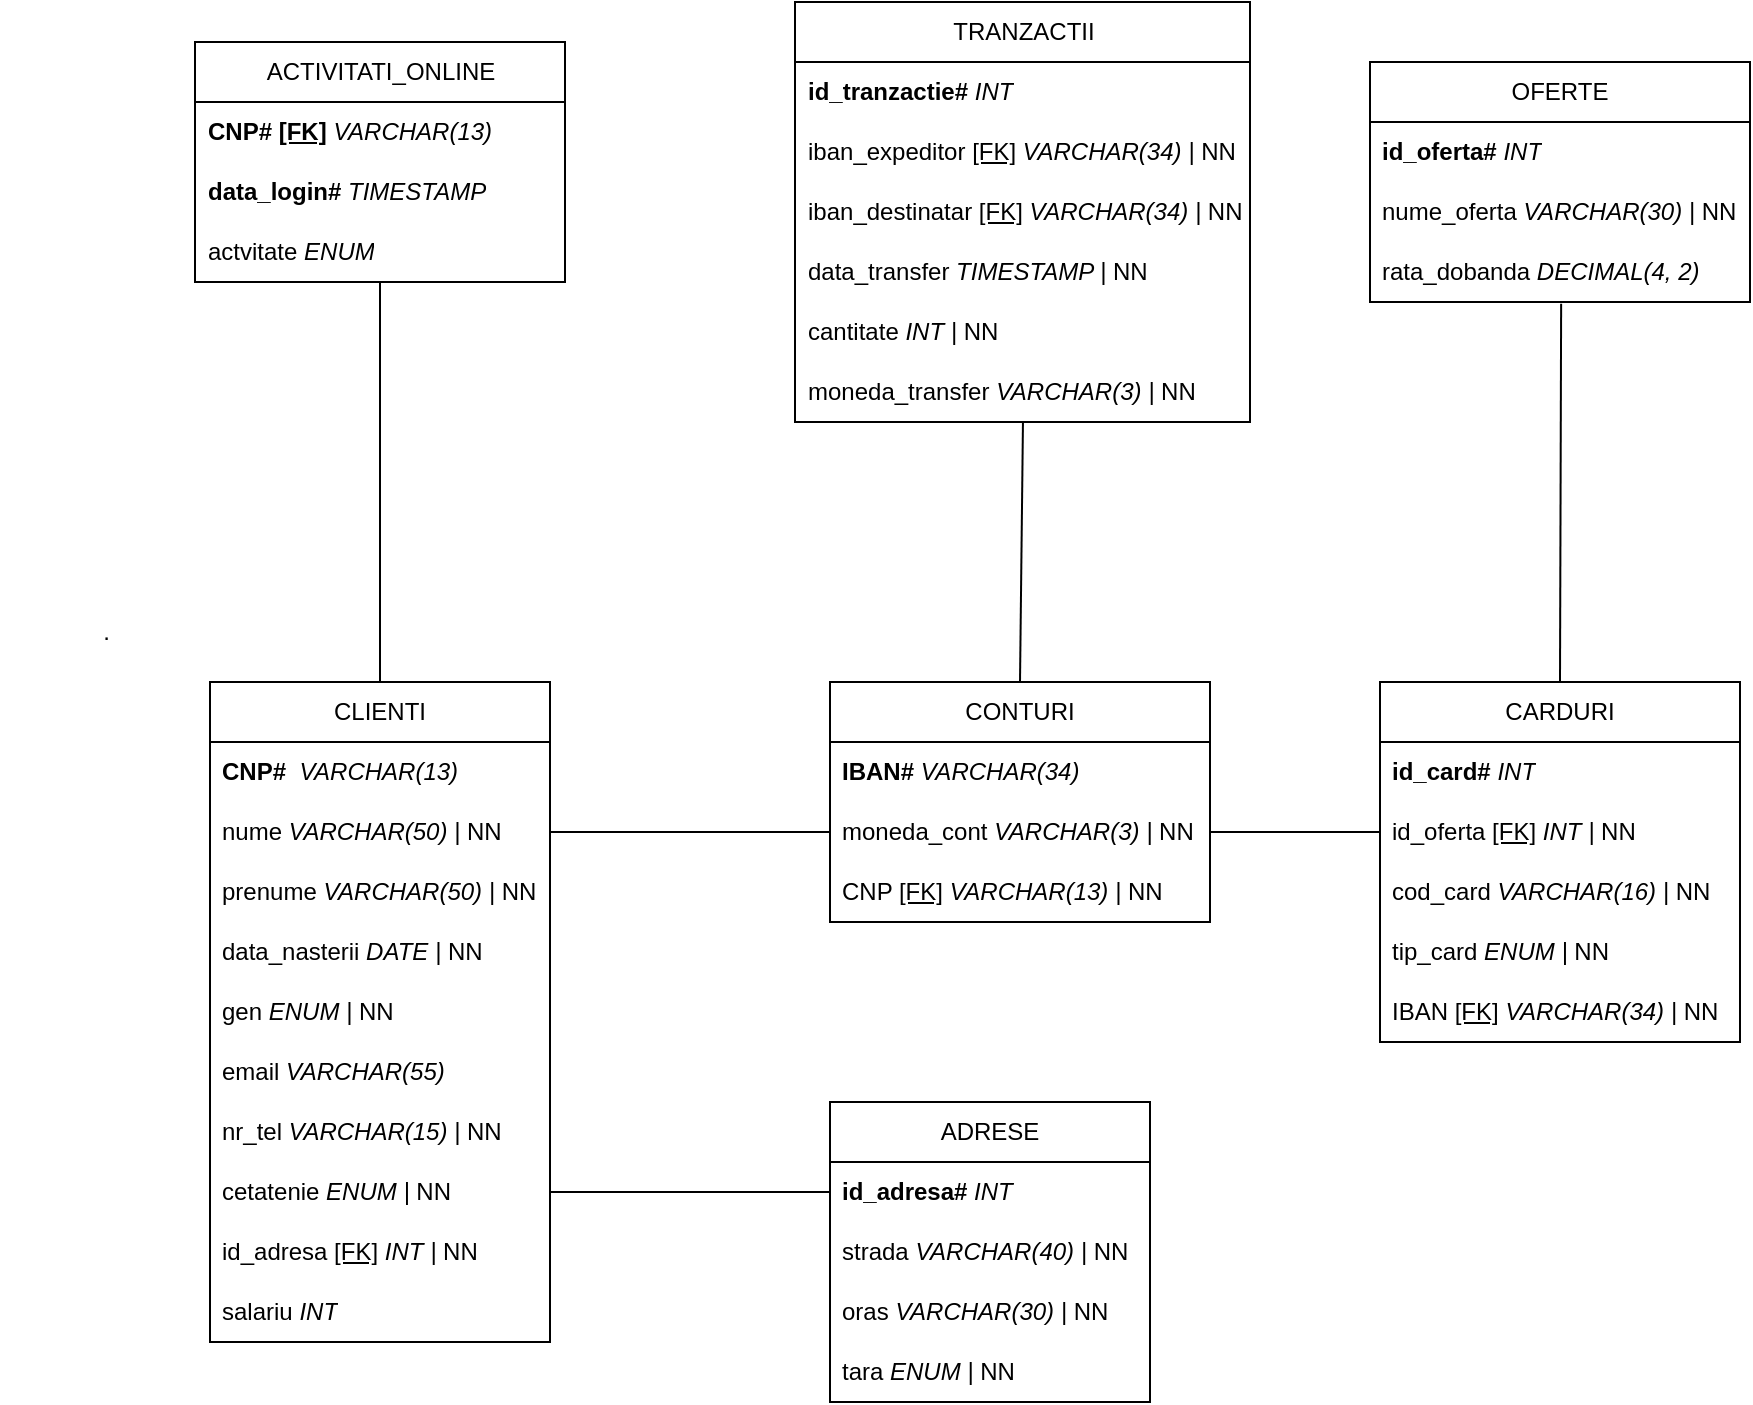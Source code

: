 <mxfile version="22.1.17" type="device">
  <diagram name="Page-1" id="ZdlwazmHDTMSwq7NJnRc">
    <mxGraphModel dx="2368" dy="624" grid="1" gridSize="10" guides="1" tooltips="1" connect="1" arrows="1" fold="1" page="1" pageScale="1" pageWidth="850" pageHeight="1100" math="0" shadow="0">
      <root>
        <mxCell id="0" />
        <mxCell id="1" parent="0" />
        <mxCell id="7Enh9Xf3UbLxr6ZcB4gu-21" value="ACTIVITATI_ONLINE" style="swimlane;fontStyle=0;childLayout=stackLayout;horizontal=1;startSize=30;horizontalStack=0;resizeParent=1;resizeParentMax=0;resizeLast=0;collapsible=1;marginBottom=0;whiteSpace=wrap;html=1;borderstyle=dashed;" vertex="1" parent="1">
          <mxGeometry x="62.5" y="40" width="185" height="120" as="geometry" />
        </mxCell>
        <mxCell id="7Enh9Xf3UbLxr6ZcB4gu-22" value="&lt;b&gt;CNP# &lt;u&gt;[FK]&lt;/u&gt;&amp;nbsp;&lt;/b&gt;&lt;i&gt;VARCHAR(13)&amp;nbsp;&lt;/i&gt;" style="text;strokeColor=none;fillColor=none;align=left;verticalAlign=middle;spacingLeft=4;spacingRight=4;overflow=hidden;points=[[0,0.5],[1,0.5]];portConstraint=eastwest;rotatable=0;whiteSpace=wrap;html=1;" vertex="1" parent="7Enh9Xf3UbLxr6ZcB4gu-21">
          <mxGeometry y="30" width="185" height="30" as="geometry" />
        </mxCell>
        <mxCell id="7Enh9Xf3UbLxr6ZcB4gu-23" value="&lt;b&gt;data_login#&amp;nbsp;&lt;/b&gt;&lt;i&gt;TIMESTAMP&lt;/i&gt;" style="text;strokeColor=none;fillColor=none;align=left;verticalAlign=middle;spacingLeft=4;spacingRight=4;overflow=hidden;points=[[0,0.5],[1,0.5]];portConstraint=eastwest;rotatable=0;whiteSpace=wrap;html=1;" vertex="1" parent="7Enh9Xf3UbLxr6ZcB4gu-21">
          <mxGeometry y="60" width="185" height="30" as="geometry" />
        </mxCell>
        <mxCell id="7Enh9Xf3UbLxr6ZcB4gu-24" value="actvitate &lt;i&gt;ENUM&lt;/i&gt;" style="text;strokeColor=none;fillColor=none;align=left;verticalAlign=middle;spacingLeft=4;spacingRight=4;overflow=hidden;points=[[0,0.5],[1,0.5]];portConstraint=eastwest;rotatable=0;whiteSpace=wrap;html=1;" vertex="1" parent="7Enh9Xf3UbLxr6ZcB4gu-21">
          <mxGeometry y="90" width="185" height="30" as="geometry" />
        </mxCell>
        <mxCell id="7Enh9Xf3UbLxr6ZcB4gu-27" value="CLIENTI" style="swimlane;fontStyle=0;childLayout=stackLayout;horizontal=1;startSize=30;horizontalStack=0;resizeParent=1;resizeParentMax=0;resizeLast=0;collapsible=1;marginBottom=0;whiteSpace=wrap;html=1;" vertex="1" parent="1">
          <mxGeometry x="70" y="360" width="170" height="330" as="geometry" />
        </mxCell>
        <mxCell id="7Enh9Xf3UbLxr6ZcB4gu-28" value="&lt;b&gt;CNP#&amp;nbsp; &lt;/b&gt;&lt;i&gt;VARCHAR(13)&lt;/i&gt;" style="text;strokeColor=none;fillColor=none;align=left;verticalAlign=middle;spacingLeft=4;spacingRight=4;overflow=hidden;points=[[0,0.5],[1,0.5]];portConstraint=eastwest;rotatable=0;whiteSpace=wrap;html=1;" vertex="1" parent="7Enh9Xf3UbLxr6ZcB4gu-27">
          <mxGeometry y="30" width="170" height="30" as="geometry" />
        </mxCell>
        <mxCell id="7Enh9Xf3UbLxr6ZcB4gu-29" value="nume &lt;i&gt;VARCHAR(50) | &lt;/i&gt;NN" style="text;strokeColor=none;fillColor=none;align=left;verticalAlign=middle;spacingLeft=4;spacingRight=4;overflow=hidden;points=[[0,0.5],[1,0.5]];portConstraint=eastwest;rotatable=0;whiteSpace=wrap;html=1;" vertex="1" parent="7Enh9Xf3UbLxr6ZcB4gu-27">
          <mxGeometry y="60" width="170" height="30" as="geometry" />
        </mxCell>
        <mxCell id="7Enh9Xf3UbLxr6ZcB4gu-30" value="prenume &lt;i&gt;VARCHAR(50) | &lt;/i&gt;NN" style="text;strokeColor=none;fillColor=none;align=left;verticalAlign=middle;spacingLeft=4;spacingRight=4;overflow=hidden;points=[[0,0.5],[1,0.5]];portConstraint=eastwest;rotatable=0;whiteSpace=wrap;html=1;" vertex="1" parent="7Enh9Xf3UbLxr6ZcB4gu-27">
          <mxGeometry y="90" width="170" height="30" as="geometry" />
        </mxCell>
        <mxCell id="7Enh9Xf3UbLxr6ZcB4gu-31" value="data_nasterii &lt;i&gt;DATE | &lt;/i&gt;NN" style="text;strokeColor=none;fillColor=none;align=left;verticalAlign=middle;spacingLeft=4;spacingRight=4;overflow=hidden;points=[[0,0.5],[1,0.5]];portConstraint=eastwest;rotatable=0;whiteSpace=wrap;html=1;" vertex="1" parent="7Enh9Xf3UbLxr6ZcB4gu-27">
          <mxGeometry y="120" width="170" height="30" as="geometry" />
        </mxCell>
        <mxCell id="7Enh9Xf3UbLxr6ZcB4gu-32" value="gen &lt;i&gt;ENUM | &lt;/i&gt;NN" style="text;strokeColor=none;fillColor=none;align=left;verticalAlign=middle;spacingLeft=4;spacingRight=4;overflow=hidden;points=[[0,0.5],[1,0.5]];portConstraint=eastwest;rotatable=0;whiteSpace=wrap;html=1;" vertex="1" parent="7Enh9Xf3UbLxr6ZcB4gu-27">
          <mxGeometry y="150" width="170" height="30" as="geometry" />
        </mxCell>
        <mxCell id="7Enh9Xf3UbLxr6ZcB4gu-33" value="email &lt;i&gt;VARCHAR(55)&lt;/i&gt;" style="text;strokeColor=none;fillColor=none;align=left;verticalAlign=middle;spacingLeft=4;spacingRight=4;overflow=hidden;points=[[0,0.5],[1,0.5]];portConstraint=eastwest;rotatable=0;whiteSpace=wrap;html=1;" vertex="1" parent="7Enh9Xf3UbLxr6ZcB4gu-27">
          <mxGeometry y="180" width="170" height="30" as="geometry" />
        </mxCell>
        <mxCell id="7Enh9Xf3UbLxr6ZcB4gu-34" value="nr_tel &lt;i&gt;VARCHAR(15) | &lt;/i&gt;NN" style="text;strokeColor=none;fillColor=none;align=left;verticalAlign=middle;spacingLeft=4;spacingRight=4;overflow=hidden;points=[[0,0.5],[1,0.5]];portConstraint=eastwest;rotatable=0;whiteSpace=wrap;html=1;" vertex="1" parent="7Enh9Xf3UbLxr6ZcB4gu-27">
          <mxGeometry y="210" width="170" height="30" as="geometry" />
        </mxCell>
        <mxCell id="7Enh9Xf3UbLxr6ZcB4gu-35" value="cetatenie &lt;i&gt;ENUM | &lt;/i&gt;NN" style="text;strokeColor=none;fillColor=none;align=left;verticalAlign=middle;spacingLeft=4;spacingRight=4;overflow=hidden;points=[[0,0.5],[1,0.5]];portConstraint=eastwest;rotatable=0;whiteSpace=wrap;html=1;" vertex="1" parent="7Enh9Xf3UbLxr6ZcB4gu-27">
          <mxGeometry y="240" width="170" height="30" as="geometry" />
        </mxCell>
        <mxCell id="7Enh9Xf3UbLxr6ZcB4gu-36" value="id_adresa &lt;u&gt;[FK]&lt;/u&gt;&amp;nbsp;&lt;i&gt;INT | &lt;/i&gt;NN" style="text;strokeColor=none;fillColor=none;align=left;verticalAlign=middle;spacingLeft=4;spacingRight=4;overflow=hidden;points=[[0,0.5],[1,0.5]];portConstraint=eastwest;rotatable=0;whiteSpace=wrap;html=1;" vertex="1" parent="7Enh9Xf3UbLxr6ZcB4gu-27">
          <mxGeometry y="270" width="170" height="30" as="geometry" />
        </mxCell>
        <mxCell id="7Enh9Xf3UbLxr6ZcB4gu-37" value="salariu &lt;i&gt;INT&lt;/i&gt;" style="text;strokeColor=none;fillColor=none;align=left;verticalAlign=middle;spacingLeft=4;spacingRight=4;overflow=hidden;points=[[0,0.5],[1,0.5]];portConstraint=eastwest;rotatable=0;whiteSpace=wrap;html=1;" vertex="1" parent="7Enh9Xf3UbLxr6ZcB4gu-27">
          <mxGeometry y="300" width="170" height="30" as="geometry" />
        </mxCell>
        <mxCell id="7Enh9Xf3UbLxr6ZcB4gu-39" value="ADRESE" style="swimlane;fontStyle=0;childLayout=stackLayout;horizontal=1;startSize=30;horizontalStack=0;resizeParent=1;resizeParentMax=0;resizeLast=0;collapsible=1;marginBottom=0;whiteSpace=wrap;html=1;" vertex="1" parent="1">
          <mxGeometry x="380" y="570" width="160" height="150" as="geometry" />
        </mxCell>
        <mxCell id="7Enh9Xf3UbLxr6ZcB4gu-40" value="&lt;b&gt;id_adresa# &lt;/b&gt;&lt;i&gt;INT&amp;nbsp;&lt;/i&gt;" style="text;strokeColor=none;fillColor=none;align=left;verticalAlign=middle;spacingLeft=4;spacingRight=4;overflow=hidden;points=[[0,0.5],[1,0.5]];portConstraint=eastwest;rotatable=0;whiteSpace=wrap;html=1;" vertex="1" parent="7Enh9Xf3UbLxr6ZcB4gu-39">
          <mxGeometry y="30" width="160" height="30" as="geometry" />
        </mxCell>
        <mxCell id="7Enh9Xf3UbLxr6ZcB4gu-41" value="strada &lt;i&gt;VARCHAR(40) | &lt;/i&gt;NN" style="text;strokeColor=none;fillColor=none;align=left;verticalAlign=middle;spacingLeft=4;spacingRight=4;overflow=hidden;points=[[0,0.5],[1,0.5]];portConstraint=eastwest;rotatable=0;whiteSpace=wrap;html=1;" vertex="1" parent="7Enh9Xf3UbLxr6ZcB4gu-39">
          <mxGeometry y="60" width="160" height="30" as="geometry" />
        </mxCell>
        <mxCell id="7Enh9Xf3UbLxr6ZcB4gu-42" value="oras &lt;i&gt;VARCHAR(30) | &lt;/i&gt;NN" style="text;strokeColor=none;fillColor=none;align=left;verticalAlign=middle;spacingLeft=4;spacingRight=4;overflow=hidden;points=[[0,0.5],[1,0.5]];portConstraint=eastwest;rotatable=0;whiteSpace=wrap;html=1;" vertex="1" parent="7Enh9Xf3UbLxr6ZcB4gu-39">
          <mxGeometry y="90" width="160" height="30" as="geometry" />
        </mxCell>
        <mxCell id="7Enh9Xf3UbLxr6ZcB4gu-43" value="tara &lt;i&gt;ENUM | &lt;/i&gt;NN" style="text;strokeColor=none;fillColor=none;align=left;verticalAlign=middle;spacingLeft=4;spacingRight=4;overflow=hidden;points=[[0,0.5],[1,0.5]];portConstraint=eastwest;rotatable=0;whiteSpace=wrap;html=1;" vertex="1" parent="7Enh9Xf3UbLxr6ZcB4gu-39">
          <mxGeometry y="120" width="160" height="30" as="geometry" />
        </mxCell>
        <mxCell id="7Enh9Xf3UbLxr6ZcB4gu-44" value="CONTURI" style="swimlane;fontStyle=0;childLayout=stackLayout;horizontal=1;startSize=30;horizontalStack=0;resizeParent=1;resizeParentMax=0;resizeLast=0;collapsible=1;marginBottom=0;whiteSpace=wrap;html=1;" vertex="1" parent="1">
          <mxGeometry x="380" y="360" width="190" height="120" as="geometry" />
        </mxCell>
        <mxCell id="7Enh9Xf3UbLxr6ZcB4gu-45" value="&lt;b&gt;IBAN# &lt;/b&gt;&lt;i&gt;VARCHAR(34)&lt;/i&gt;" style="text;strokeColor=none;fillColor=none;align=left;verticalAlign=middle;spacingLeft=4;spacingRight=4;overflow=hidden;points=[[0,0.5],[1,0.5]];portConstraint=eastwest;rotatable=0;whiteSpace=wrap;html=1;" vertex="1" parent="7Enh9Xf3UbLxr6ZcB4gu-44">
          <mxGeometry y="30" width="190" height="30" as="geometry" />
        </mxCell>
        <mxCell id="7Enh9Xf3UbLxr6ZcB4gu-46" value="moneda_cont &lt;i&gt;VARCHAR(3) | &lt;/i&gt;NN" style="text;strokeColor=none;fillColor=none;align=left;verticalAlign=middle;spacingLeft=4;spacingRight=4;overflow=hidden;points=[[0,0.5],[1,0.5]];portConstraint=eastwest;rotatable=0;whiteSpace=wrap;html=1;" vertex="1" parent="7Enh9Xf3UbLxr6ZcB4gu-44">
          <mxGeometry y="60" width="190" height="30" as="geometry" />
        </mxCell>
        <mxCell id="7Enh9Xf3UbLxr6ZcB4gu-47" value="CNP &lt;u&gt;[FK]&lt;/u&gt;&amp;nbsp;&lt;i&gt;VARCHAR(13) | &lt;/i&gt;NN" style="text;strokeColor=none;fillColor=none;align=left;verticalAlign=middle;spacingLeft=4;spacingRight=4;overflow=hidden;points=[[0,0.5],[1,0.5]];portConstraint=eastwest;rotatable=0;whiteSpace=wrap;html=1;" vertex="1" parent="7Enh9Xf3UbLxr6ZcB4gu-44">
          <mxGeometry y="90" width="190" height="30" as="geometry" />
        </mxCell>
        <mxCell id="7Enh9Xf3UbLxr6ZcB4gu-49" value="TRANZACTII" style="swimlane;fontStyle=0;childLayout=stackLayout;horizontal=1;startSize=30;horizontalStack=0;resizeParent=1;resizeParentMax=0;resizeLast=0;collapsible=1;marginBottom=0;whiteSpace=wrap;html=1;" vertex="1" parent="1">
          <mxGeometry x="362.5" y="20" width="227.5" height="210" as="geometry" />
        </mxCell>
        <mxCell id="7Enh9Xf3UbLxr6ZcB4gu-50" value="&lt;b&gt;id_tranzactie# &lt;/b&gt;&lt;i style=&quot;&quot;&gt;INT&lt;/i&gt;" style="text;strokeColor=none;fillColor=none;align=left;verticalAlign=middle;spacingLeft=4;spacingRight=4;overflow=hidden;points=[[0,0.5],[1,0.5]];portConstraint=eastwest;rotatable=0;whiteSpace=wrap;html=1;" vertex="1" parent="7Enh9Xf3UbLxr6ZcB4gu-49">
          <mxGeometry y="30" width="227.5" height="30" as="geometry" />
        </mxCell>
        <mxCell id="7Enh9Xf3UbLxr6ZcB4gu-51" value="iban_expeditor &lt;u&gt;[FK]&lt;/u&gt;&amp;nbsp;&lt;i&gt;VARCHAR(34) | &lt;/i&gt;NN" style="text;strokeColor=none;fillColor=none;align=left;verticalAlign=middle;spacingLeft=4;spacingRight=4;overflow=hidden;points=[[0,0.5],[1,0.5]];portConstraint=eastwest;rotatable=0;whiteSpace=wrap;html=1;" vertex="1" parent="7Enh9Xf3UbLxr6ZcB4gu-49">
          <mxGeometry y="60" width="227.5" height="30" as="geometry" />
        </mxCell>
        <mxCell id="7Enh9Xf3UbLxr6ZcB4gu-52" value="iban_destinatar &lt;u&gt;[FK]&lt;/u&gt;&amp;nbsp;&lt;i&gt;VARCHAR(34) | &lt;/i&gt;NN" style="text;strokeColor=none;fillColor=none;align=left;verticalAlign=middle;spacingLeft=4;spacingRight=4;overflow=hidden;points=[[0,0.5],[1,0.5]];portConstraint=eastwest;rotatable=0;whiteSpace=wrap;html=1;" vertex="1" parent="7Enh9Xf3UbLxr6ZcB4gu-49">
          <mxGeometry y="90" width="227.5" height="30" as="geometry" />
        </mxCell>
        <mxCell id="7Enh9Xf3UbLxr6ZcB4gu-53" value="data_transfer &lt;i&gt;TIMESTAMP | &lt;/i&gt;NN" style="text;strokeColor=none;fillColor=none;align=left;verticalAlign=middle;spacingLeft=4;spacingRight=4;overflow=hidden;points=[[0,0.5],[1,0.5]];portConstraint=eastwest;rotatable=0;whiteSpace=wrap;html=1;" vertex="1" parent="7Enh9Xf3UbLxr6ZcB4gu-49">
          <mxGeometry y="120" width="227.5" height="30" as="geometry" />
        </mxCell>
        <mxCell id="7Enh9Xf3UbLxr6ZcB4gu-54" value="cantitate &lt;i&gt;INT | &lt;/i&gt;NN" style="text;strokeColor=none;fillColor=none;align=left;verticalAlign=middle;spacingLeft=4;spacingRight=4;overflow=hidden;points=[[0,0.5],[1,0.5]];portConstraint=eastwest;rotatable=0;whiteSpace=wrap;html=1;" vertex="1" parent="7Enh9Xf3UbLxr6ZcB4gu-49">
          <mxGeometry y="150" width="227.5" height="30" as="geometry" />
        </mxCell>
        <mxCell id="7Enh9Xf3UbLxr6ZcB4gu-55" value="moneda_transfer &lt;i&gt;VARCHAR(3) | &lt;/i&gt;NN" style="text;strokeColor=none;fillColor=none;align=left;verticalAlign=middle;spacingLeft=4;spacingRight=4;overflow=hidden;points=[[0,0.5],[1,0.5]];portConstraint=eastwest;rotatable=0;whiteSpace=wrap;html=1;" vertex="1" parent="7Enh9Xf3UbLxr6ZcB4gu-49">
          <mxGeometry y="180" width="227.5" height="30" as="geometry" />
        </mxCell>
        <mxCell id="7Enh9Xf3UbLxr6ZcB4gu-56" value="CARDURI" style="swimlane;fontStyle=0;childLayout=stackLayout;horizontal=1;startSize=30;horizontalStack=0;resizeParent=1;resizeParentMax=0;resizeLast=0;collapsible=1;marginBottom=0;whiteSpace=wrap;html=1;" vertex="1" parent="1">
          <mxGeometry x="655" y="360" width="180" height="180" as="geometry" />
        </mxCell>
        <mxCell id="7Enh9Xf3UbLxr6ZcB4gu-57" value="&lt;b&gt;id_card# &lt;/b&gt;&lt;i style=&quot;&quot;&gt;INT&lt;/i&gt;" style="text;strokeColor=none;fillColor=none;align=left;verticalAlign=middle;spacingLeft=4;spacingRight=4;overflow=hidden;points=[[0,0.5],[1,0.5]];portConstraint=eastwest;rotatable=0;whiteSpace=wrap;html=1;" vertex="1" parent="7Enh9Xf3UbLxr6ZcB4gu-56">
          <mxGeometry y="30" width="180" height="30" as="geometry" />
        </mxCell>
        <mxCell id="7Enh9Xf3UbLxr6ZcB4gu-58" value="id_oferta &lt;u&gt;[FK]&lt;/u&gt;&amp;nbsp;&lt;i&gt;INT | &lt;/i&gt;NN" style="text;strokeColor=none;fillColor=none;align=left;verticalAlign=middle;spacingLeft=4;spacingRight=4;overflow=hidden;points=[[0,0.5],[1,0.5]];portConstraint=eastwest;rotatable=0;whiteSpace=wrap;html=1;" vertex="1" parent="7Enh9Xf3UbLxr6ZcB4gu-56">
          <mxGeometry y="60" width="180" height="30" as="geometry" />
        </mxCell>
        <mxCell id="7Enh9Xf3UbLxr6ZcB4gu-59" value="cod_card &lt;i&gt;VARCHAR(16) | &lt;/i&gt;NN" style="text;strokeColor=none;fillColor=none;align=left;verticalAlign=middle;spacingLeft=4;spacingRight=4;overflow=hidden;points=[[0,0.5],[1,0.5]];portConstraint=eastwest;rotatable=0;whiteSpace=wrap;html=1;" vertex="1" parent="7Enh9Xf3UbLxr6ZcB4gu-56">
          <mxGeometry y="90" width="180" height="30" as="geometry" />
        </mxCell>
        <mxCell id="7Enh9Xf3UbLxr6ZcB4gu-60" value="tip_card &lt;i&gt;ENUM | &lt;/i&gt;NN" style="text;strokeColor=none;fillColor=none;align=left;verticalAlign=middle;spacingLeft=4;spacingRight=4;overflow=hidden;points=[[0,0.5],[1,0.5]];portConstraint=eastwest;rotatable=0;whiteSpace=wrap;html=1;" vertex="1" parent="7Enh9Xf3UbLxr6ZcB4gu-56">
          <mxGeometry y="120" width="180" height="30" as="geometry" />
        </mxCell>
        <mxCell id="7Enh9Xf3UbLxr6ZcB4gu-61" value="IBAN &lt;u&gt;[FK]&lt;/u&gt;&amp;nbsp;&lt;i&gt;VARCHAR(34) | &lt;/i&gt;NN" style="text;strokeColor=none;fillColor=none;align=left;verticalAlign=middle;spacingLeft=4;spacingRight=4;overflow=hidden;points=[[0,0.5],[1,0.5]];portConstraint=eastwest;rotatable=0;whiteSpace=wrap;html=1;" vertex="1" parent="7Enh9Xf3UbLxr6ZcB4gu-56">
          <mxGeometry y="150" width="180" height="30" as="geometry" />
        </mxCell>
        <mxCell id="7Enh9Xf3UbLxr6ZcB4gu-62" value="OFERTE" style="swimlane;fontStyle=0;childLayout=stackLayout;horizontal=1;startSize=30;horizontalStack=0;resizeParent=1;resizeParentMax=0;resizeLast=0;collapsible=1;marginBottom=0;whiteSpace=wrap;html=1;" vertex="1" parent="1">
          <mxGeometry x="650" y="50" width="190" height="120" as="geometry" />
        </mxCell>
        <mxCell id="7Enh9Xf3UbLxr6ZcB4gu-63" value="&lt;b&gt;id_oferta# &lt;/b&gt;&lt;i&gt;INT&lt;/i&gt;" style="text;strokeColor=none;fillColor=none;align=left;verticalAlign=middle;spacingLeft=4;spacingRight=4;overflow=hidden;points=[[0,0.5],[1,0.5]];portConstraint=eastwest;rotatable=0;whiteSpace=wrap;html=1;" vertex="1" parent="7Enh9Xf3UbLxr6ZcB4gu-62">
          <mxGeometry y="30" width="190" height="30" as="geometry" />
        </mxCell>
        <mxCell id="7Enh9Xf3UbLxr6ZcB4gu-64" value="nume_oferta &lt;i&gt;VARCHAR(30) | &lt;/i&gt;NN" style="text;strokeColor=none;fillColor=none;align=left;verticalAlign=middle;spacingLeft=4;spacingRight=4;overflow=hidden;points=[[0,0.5],[1,0.5]];portConstraint=eastwest;rotatable=0;whiteSpace=wrap;html=1;" vertex="1" parent="7Enh9Xf3UbLxr6ZcB4gu-62">
          <mxGeometry y="60" width="190" height="30" as="geometry" />
        </mxCell>
        <mxCell id="7Enh9Xf3UbLxr6ZcB4gu-65" value="rata_dobanda &lt;i&gt;DECIMAL(4, 2)&lt;/i&gt;" style="text;strokeColor=none;fillColor=none;align=left;verticalAlign=middle;spacingLeft=4;spacingRight=4;overflow=hidden;points=[[0,0.5],[1,0.5]];portConstraint=eastwest;rotatable=0;whiteSpace=wrap;html=1;" vertex="1" parent="7Enh9Xf3UbLxr6ZcB4gu-62">
          <mxGeometry y="90" width="190" height="30" as="geometry" />
        </mxCell>
        <mxCell id="7Enh9Xf3UbLxr6ZcB4gu-66" value="" style="endArrow=none;html=1;rounded=0;exitX=0.5;exitY=0;exitDx=0;exitDy=0;entryX=0.5;entryY=1;entryDx=0;entryDy=0;" edge="1" parent="1" source="7Enh9Xf3UbLxr6ZcB4gu-27" target="7Enh9Xf3UbLxr6ZcB4gu-21">
          <mxGeometry width="50" height="50" relative="1" as="geometry">
            <mxPoint x="590" y="390" as="sourcePoint" />
            <mxPoint x="140" y="250" as="targetPoint" />
          </mxGeometry>
        </mxCell>
        <mxCell id="7Enh9Xf3UbLxr6ZcB4gu-67" value="" style="endArrow=none;html=1;rounded=0;exitX=1;exitY=0.5;exitDx=0;exitDy=0;entryX=0;entryY=0.5;entryDx=0;entryDy=0;" edge="1" parent="1" source="7Enh9Xf3UbLxr6ZcB4gu-29" target="7Enh9Xf3UbLxr6ZcB4gu-46">
          <mxGeometry width="50" height="50" relative="1" as="geometry">
            <mxPoint x="470" y="430" as="sourcePoint" />
            <mxPoint x="520" y="380" as="targetPoint" />
          </mxGeometry>
        </mxCell>
        <mxCell id="7Enh9Xf3UbLxr6ZcB4gu-68" value="" style="endArrow=none;html=1;rounded=0;exitX=0;exitY=0.5;exitDx=0;exitDy=0;entryX=1;entryY=0.5;entryDx=0;entryDy=0;" edge="1" parent="1" source="7Enh9Xf3UbLxr6ZcB4gu-40" target="7Enh9Xf3UbLxr6ZcB4gu-35">
          <mxGeometry width="50" height="50" relative="1" as="geometry">
            <mxPoint x="470" y="530" as="sourcePoint" />
            <mxPoint x="520" y="480" as="targetPoint" />
          </mxGeometry>
        </mxCell>
        <mxCell id="7Enh9Xf3UbLxr6ZcB4gu-71" value="" style="endArrow=none;html=1;rounded=0;exitX=0.5;exitY=0;exitDx=0;exitDy=0;entryX=0.501;entryY=1.006;entryDx=0;entryDy=0;entryPerimeter=0;" edge="1" parent="1" source="7Enh9Xf3UbLxr6ZcB4gu-44" target="7Enh9Xf3UbLxr6ZcB4gu-55">
          <mxGeometry width="50" height="50" relative="1" as="geometry">
            <mxPoint x="470" y="230" as="sourcePoint" />
            <mxPoint x="520" y="180" as="targetPoint" />
          </mxGeometry>
        </mxCell>
        <mxCell id="7Enh9Xf3UbLxr6ZcB4gu-72" value="" style="endArrow=none;html=1;rounded=0;exitX=1;exitY=0.5;exitDx=0;exitDy=0;entryX=0;entryY=0.5;entryDx=0;entryDy=0;" edge="1" parent="1" source="7Enh9Xf3UbLxr6ZcB4gu-46" target="7Enh9Xf3UbLxr6ZcB4gu-58">
          <mxGeometry width="50" height="50" relative="1" as="geometry">
            <mxPoint x="610" y="370" as="sourcePoint" />
            <mxPoint x="660" y="320" as="targetPoint" />
          </mxGeometry>
        </mxCell>
        <mxCell id="7Enh9Xf3UbLxr6ZcB4gu-73" value="" style="endArrow=none;html=1;rounded=0;entryX=0.503;entryY=1.029;entryDx=0;entryDy=0;entryPerimeter=0;exitX=0.5;exitY=0;exitDx=0;exitDy=0;" edge="1" parent="1" source="7Enh9Xf3UbLxr6ZcB4gu-56" target="7Enh9Xf3UbLxr6ZcB4gu-65">
          <mxGeometry width="50" height="50" relative="1" as="geometry">
            <mxPoint x="610" y="370" as="sourcePoint" />
            <mxPoint x="660" y="320" as="targetPoint" />
          </mxGeometry>
        </mxCell>
        <mxCell id="7Enh9Xf3UbLxr6ZcB4gu-106" value=".&amp;nbsp; &amp;nbsp; &amp;nbsp; &amp;nbsp; &amp;nbsp; &amp;nbsp; &amp;nbsp; &amp;nbsp; &amp;nbsp; &amp;nbsp; &amp;nbsp; &amp;nbsp; &amp;nbsp; &amp;nbsp; &amp;nbsp; &amp;nbsp; &amp;nbsp; &amp;nbsp; &amp;nbsp; &amp;nbsp; &amp;nbsp; &amp;nbsp; &amp;nbsp; &amp;nbsp; &amp;nbsp;" style="text;html=1;strokeColor=none;fillColor=none;align=center;verticalAlign=middle;whiteSpace=wrap;rounded=0;" vertex="1" parent="1">
          <mxGeometry x="-35" y="320" width="270" height="30" as="geometry" />
        </mxCell>
      </root>
    </mxGraphModel>
  </diagram>
</mxfile>

